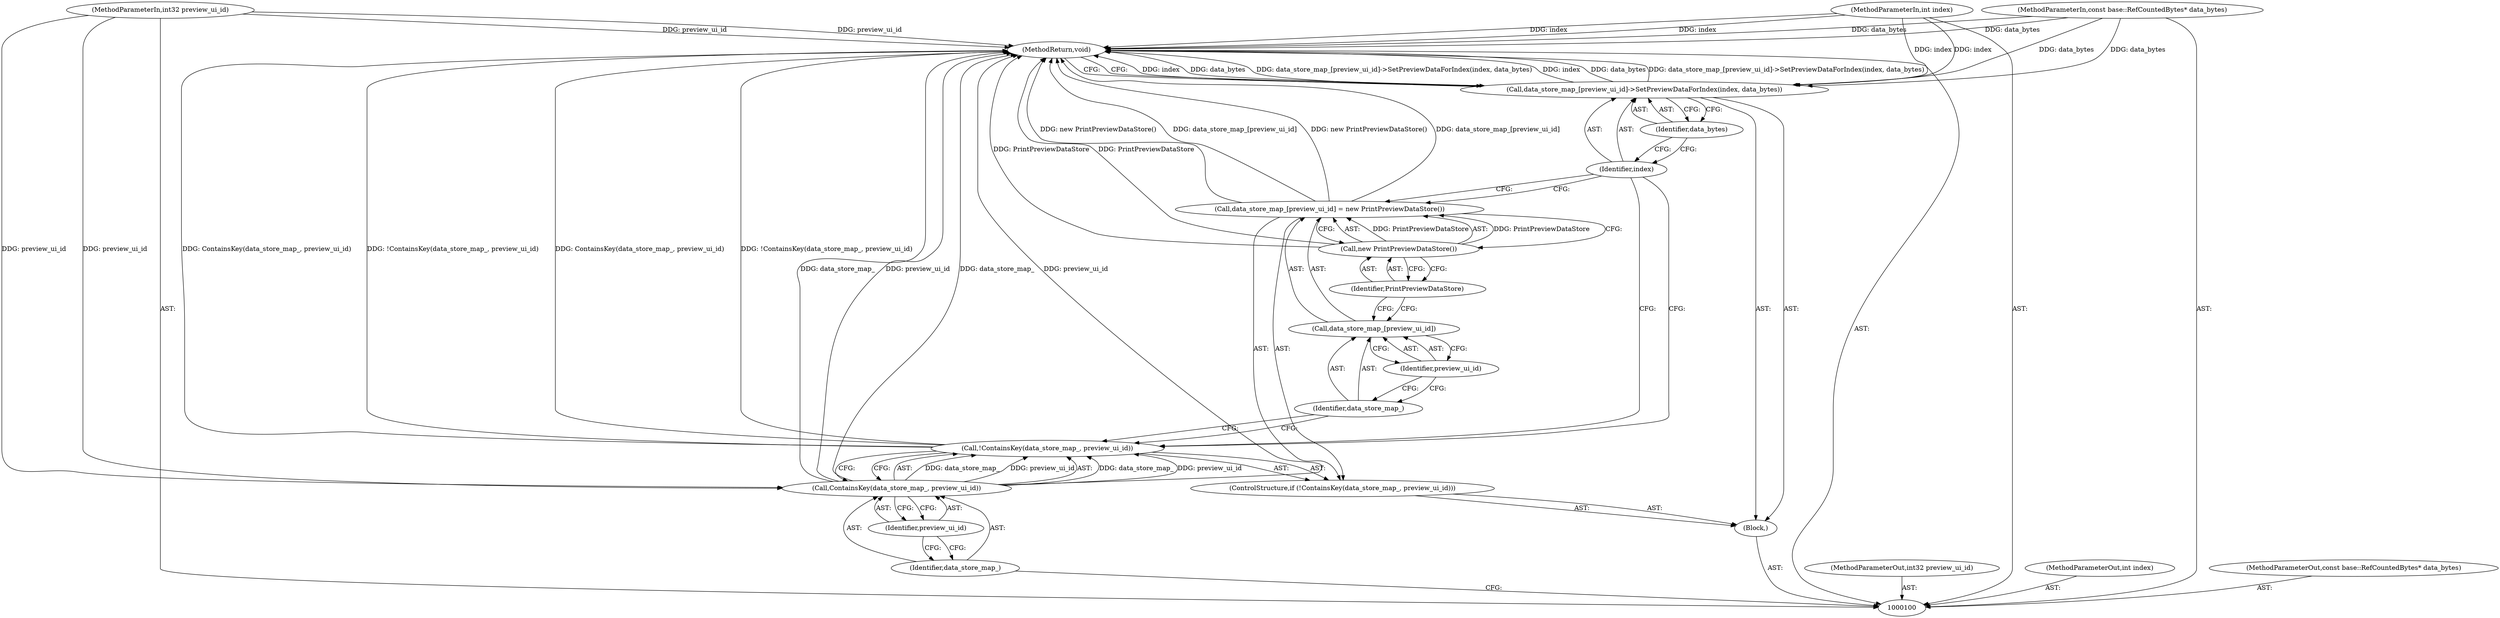 digraph "0_Chrome_116d0963cadfbf55ef2ec3d13781987c4d80517a_4" {
"1000119" [label="(MethodReturn,void)"];
"1000101" [label="(MethodParameterIn,int32 preview_ui_id)"];
"1000154" [label="(MethodParameterOut,int32 preview_ui_id)"];
"1000102" [label="(MethodParameterIn,int index)"];
"1000155" [label="(MethodParameterOut,int index)"];
"1000104" [label="(Block,)"];
"1000103" [label="(MethodParameterIn,const base::RefCountedBytes* data_bytes)"];
"1000156" [label="(MethodParameterOut,const base::RefCountedBytes* data_bytes)"];
"1000108" [label="(Identifier,data_store_map_)"];
"1000105" [label="(ControlStructure,if (!ContainsKey(data_store_map_, preview_ui_id)))"];
"1000109" [label="(Identifier,preview_ui_id)"];
"1000106" [label="(Call,!ContainsKey(data_store_map_, preview_ui_id))"];
"1000107" [label="(Call,ContainsKey(data_store_map_, preview_ui_id))"];
"1000113" [label="(Identifier,preview_ui_id)"];
"1000114" [label="(Call,new PrintPreviewDataStore())"];
"1000110" [label="(Call,data_store_map_[preview_ui_id] = new PrintPreviewDataStore())"];
"1000111" [label="(Call,data_store_map_[preview_ui_id])"];
"1000112" [label="(Identifier,data_store_map_)"];
"1000115" [label="(Identifier,PrintPreviewDataStore)"];
"1000116" [label="(Call,data_store_map_[preview_ui_id]->SetPreviewDataForIndex(index, data_bytes))"];
"1000117" [label="(Identifier,index)"];
"1000118" [label="(Identifier,data_bytes)"];
"1000119" -> "1000100"  [label="AST: "];
"1000119" -> "1000116"  [label="CFG: "];
"1000116" -> "1000119"  [label="DDG: index"];
"1000116" -> "1000119"  [label="DDG: data_bytes"];
"1000116" -> "1000119"  [label="DDG: data_store_map_[preview_ui_id]->SetPreviewDataForIndex(index, data_bytes)"];
"1000107" -> "1000119"  [label="DDG: data_store_map_"];
"1000107" -> "1000119"  [label="DDG: preview_ui_id"];
"1000106" -> "1000119"  [label="DDG: ContainsKey(data_store_map_, preview_ui_id)"];
"1000106" -> "1000119"  [label="DDG: !ContainsKey(data_store_map_, preview_ui_id)"];
"1000110" -> "1000119"  [label="DDG: new PrintPreviewDataStore()"];
"1000110" -> "1000119"  [label="DDG: data_store_map_[preview_ui_id]"];
"1000103" -> "1000119"  [label="DDG: data_bytes"];
"1000114" -> "1000119"  [label="DDG: PrintPreviewDataStore"];
"1000102" -> "1000119"  [label="DDG: index"];
"1000101" -> "1000119"  [label="DDG: preview_ui_id"];
"1000101" -> "1000100"  [label="AST: "];
"1000101" -> "1000119"  [label="DDG: preview_ui_id"];
"1000101" -> "1000107"  [label="DDG: preview_ui_id"];
"1000154" -> "1000100"  [label="AST: "];
"1000102" -> "1000100"  [label="AST: "];
"1000102" -> "1000119"  [label="DDG: index"];
"1000102" -> "1000116"  [label="DDG: index"];
"1000155" -> "1000100"  [label="AST: "];
"1000104" -> "1000100"  [label="AST: "];
"1000105" -> "1000104"  [label="AST: "];
"1000116" -> "1000104"  [label="AST: "];
"1000103" -> "1000100"  [label="AST: "];
"1000103" -> "1000119"  [label="DDG: data_bytes"];
"1000103" -> "1000116"  [label="DDG: data_bytes"];
"1000156" -> "1000100"  [label="AST: "];
"1000108" -> "1000107"  [label="AST: "];
"1000108" -> "1000100"  [label="CFG: "];
"1000109" -> "1000108"  [label="CFG: "];
"1000105" -> "1000104"  [label="AST: "];
"1000106" -> "1000105"  [label="AST: "];
"1000110" -> "1000105"  [label="AST: "];
"1000109" -> "1000107"  [label="AST: "];
"1000109" -> "1000108"  [label="CFG: "];
"1000107" -> "1000109"  [label="CFG: "];
"1000106" -> "1000105"  [label="AST: "];
"1000106" -> "1000107"  [label="CFG: "];
"1000107" -> "1000106"  [label="AST: "];
"1000112" -> "1000106"  [label="CFG: "];
"1000117" -> "1000106"  [label="CFG: "];
"1000106" -> "1000119"  [label="DDG: ContainsKey(data_store_map_, preview_ui_id)"];
"1000106" -> "1000119"  [label="DDG: !ContainsKey(data_store_map_, preview_ui_id)"];
"1000107" -> "1000106"  [label="DDG: data_store_map_"];
"1000107" -> "1000106"  [label="DDG: preview_ui_id"];
"1000107" -> "1000106"  [label="AST: "];
"1000107" -> "1000109"  [label="CFG: "];
"1000108" -> "1000107"  [label="AST: "];
"1000109" -> "1000107"  [label="AST: "];
"1000106" -> "1000107"  [label="CFG: "];
"1000107" -> "1000119"  [label="DDG: data_store_map_"];
"1000107" -> "1000119"  [label="DDG: preview_ui_id"];
"1000107" -> "1000106"  [label="DDG: data_store_map_"];
"1000107" -> "1000106"  [label="DDG: preview_ui_id"];
"1000101" -> "1000107"  [label="DDG: preview_ui_id"];
"1000113" -> "1000111"  [label="AST: "];
"1000113" -> "1000112"  [label="CFG: "];
"1000111" -> "1000113"  [label="CFG: "];
"1000114" -> "1000110"  [label="AST: "];
"1000114" -> "1000115"  [label="CFG: "];
"1000115" -> "1000114"  [label="AST: "];
"1000110" -> "1000114"  [label="CFG: "];
"1000114" -> "1000119"  [label="DDG: PrintPreviewDataStore"];
"1000114" -> "1000110"  [label="DDG: PrintPreviewDataStore"];
"1000110" -> "1000105"  [label="AST: "];
"1000110" -> "1000114"  [label="CFG: "];
"1000111" -> "1000110"  [label="AST: "];
"1000114" -> "1000110"  [label="AST: "];
"1000117" -> "1000110"  [label="CFG: "];
"1000110" -> "1000119"  [label="DDG: new PrintPreviewDataStore()"];
"1000110" -> "1000119"  [label="DDG: data_store_map_[preview_ui_id]"];
"1000114" -> "1000110"  [label="DDG: PrintPreviewDataStore"];
"1000111" -> "1000110"  [label="AST: "];
"1000111" -> "1000113"  [label="CFG: "];
"1000112" -> "1000111"  [label="AST: "];
"1000113" -> "1000111"  [label="AST: "];
"1000115" -> "1000111"  [label="CFG: "];
"1000112" -> "1000111"  [label="AST: "];
"1000112" -> "1000106"  [label="CFG: "];
"1000113" -> "1000112"  [label="CFG: "];
"1000115" -> "1000114"  [label="AST: "];
"1000115" -> "1000111"  [label="CFG: "];
"1000114" -> "1000115"  [label="CFG: "];
"1000116" -> "1000104"  [label="AST: "];
"1000116" -> "1000118"  [label="CFG: "];
"1000117" -> "1000116"  [label="AST: "];
"1000118" -> "1000116"  [label="AST: "];
"1000119" -> "1000116"  [label="CFG: "];
"1000116" -> "1000119"  [label="DDG: index"];
"1000116" -> "1000119"  [label="DDG: data_bytes"];
"1000116" -> "1000119"  [label="DDG: data_store_map_[preview_ui_id]->SetPreviewDataForIndex(index, data_bytes)"];
"1000102" -> "1000116"  [label="DDG: index"];
"1000103" -> "1000116"  [label="DDG: data_bytes"];
"1000117" -> "1000116"  [label="AST: "];
"1000117" -> "1000110"  [label="CFG: "];
"1000117" -> "1000106"  [label="CFG: "];
"1000118" -> "1000117"  [label="CFG: "];
"1000118" -> "1000116"  [label="AST: "];
"1000118" -> "1000117"  [label="CFG: "];
"1000116" -> "1000118"  [label="CFG: "];
}
